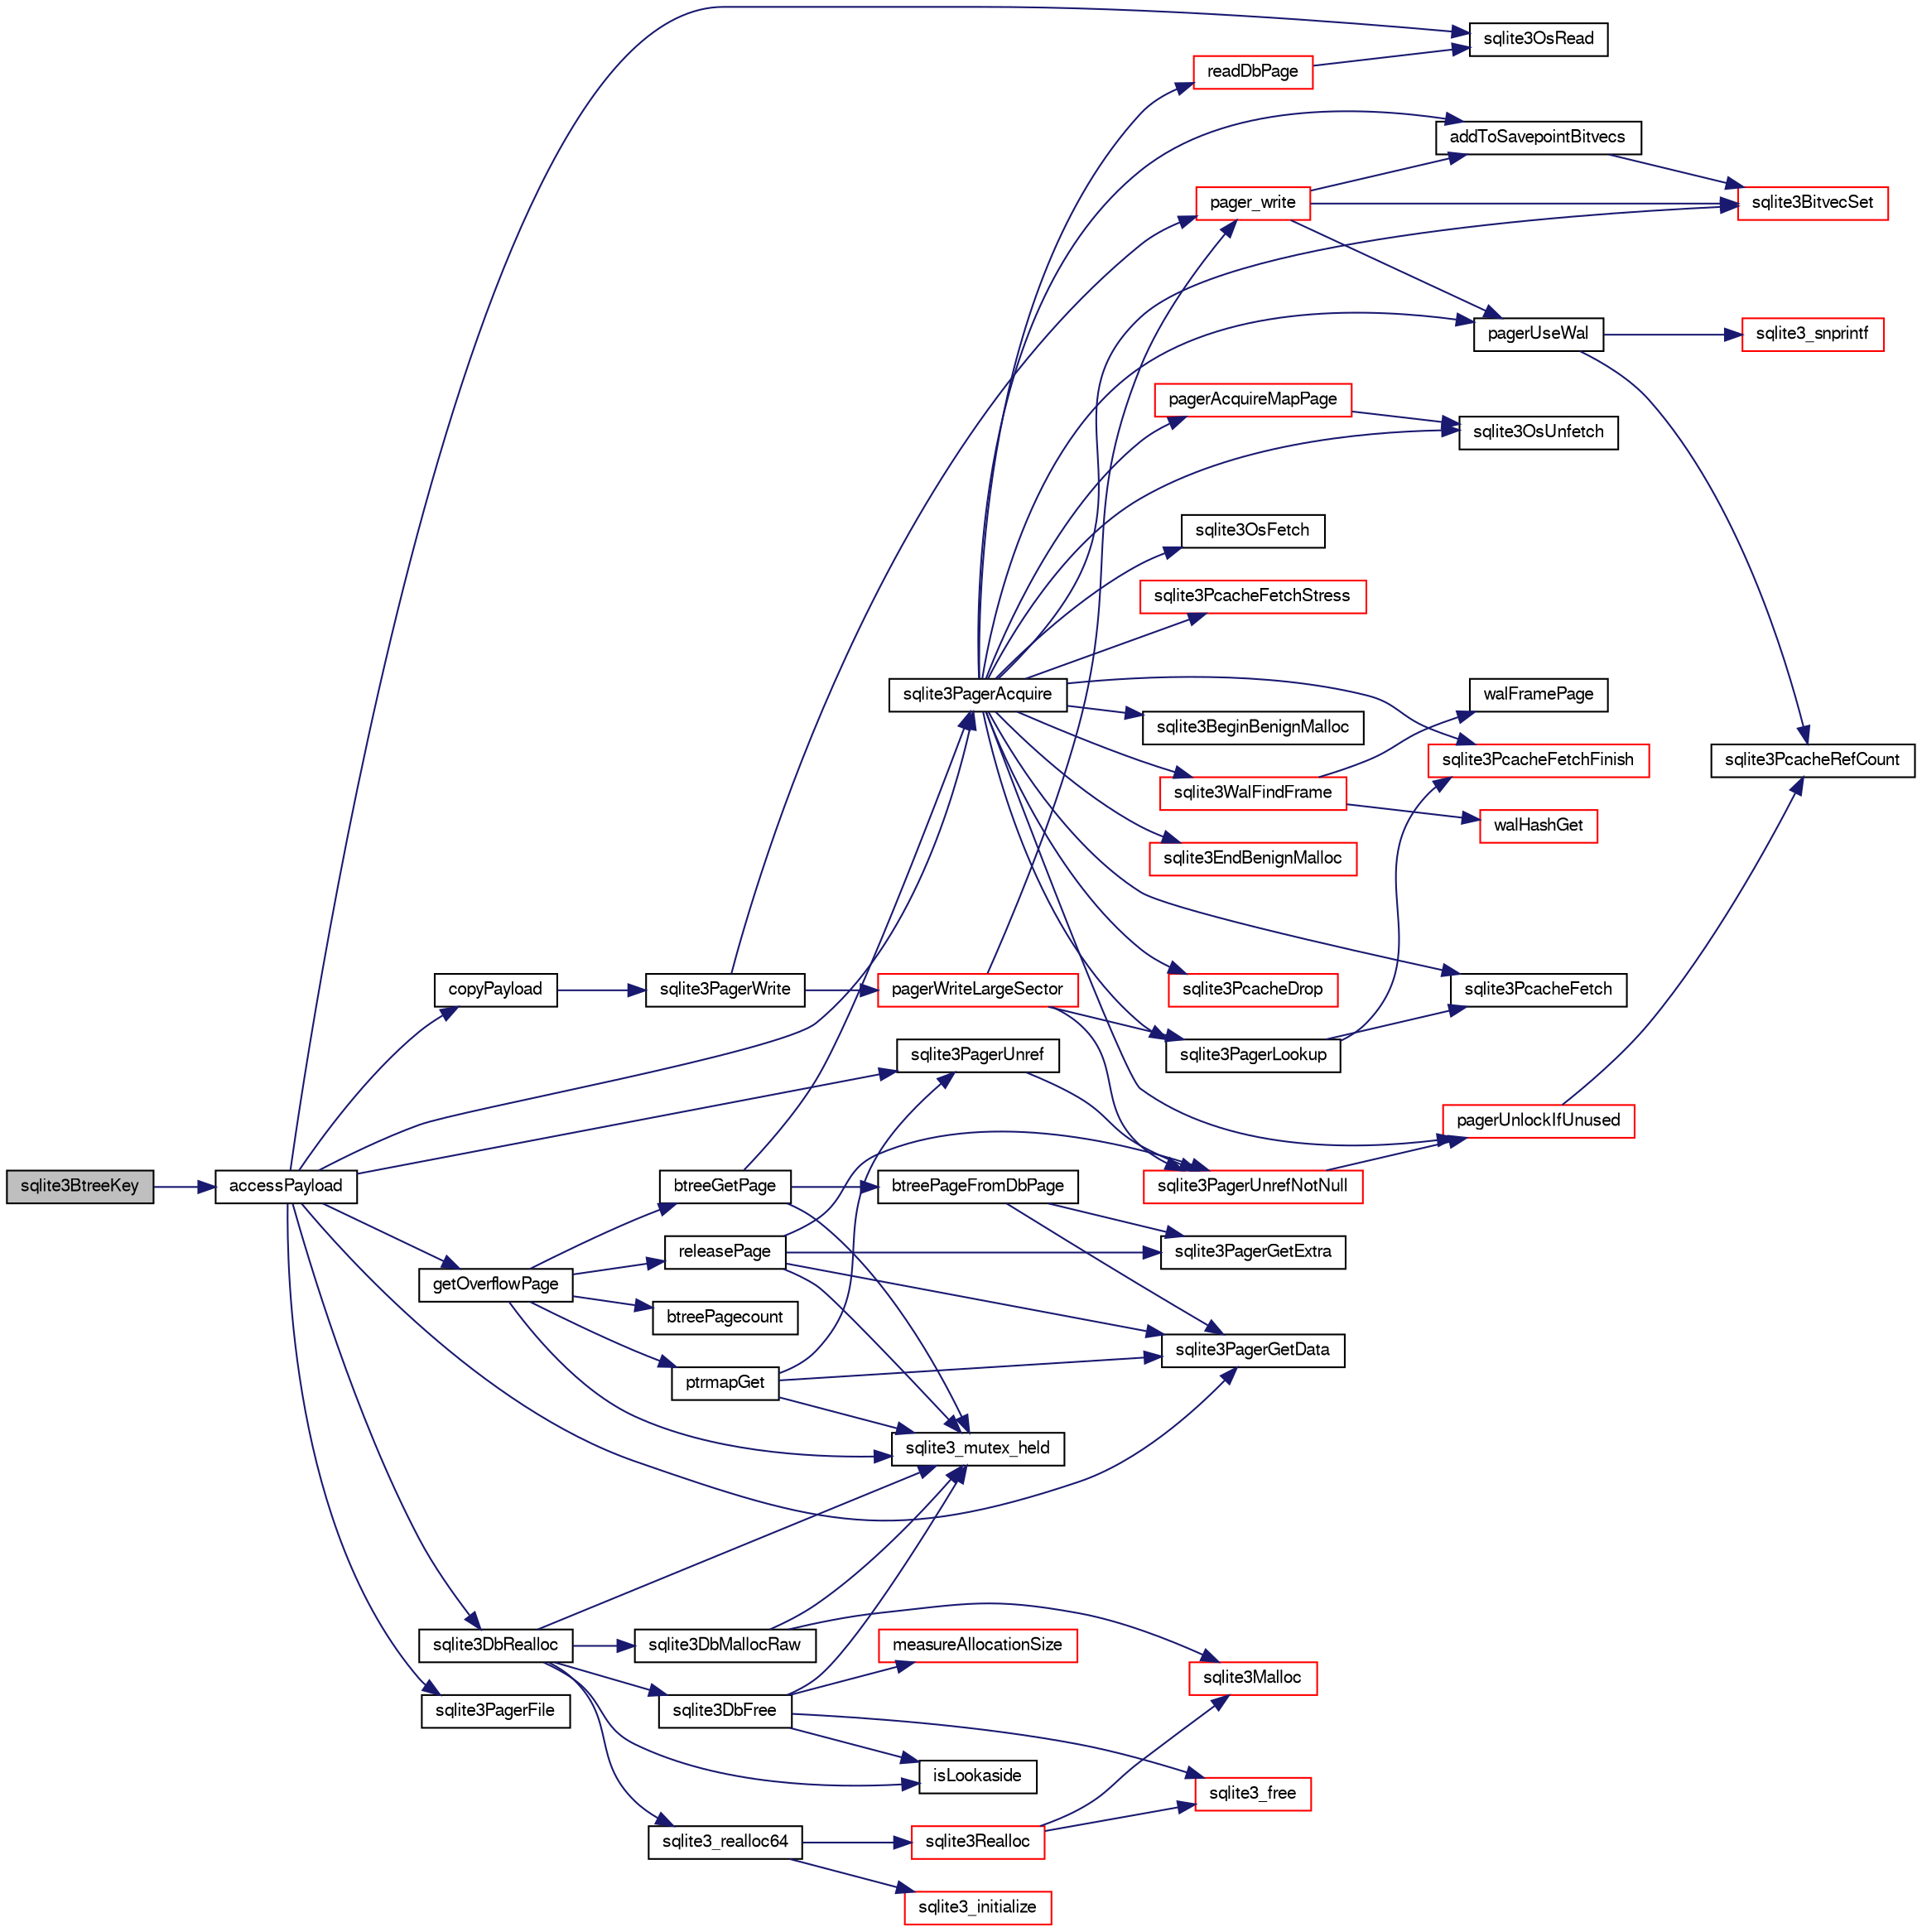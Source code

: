 digraph "sqlite3BtreeKey"
{
  edge [fontname="FreeSans",fontsize="10",labelfontname="FreeSans",labelfontsize="10"];
  node [fontname="FreeSans",fontsize="10",shape=record];
  rankdir="LR";
  Node455482 [label="sqlite3BtreeKey",height=0.2,width=0.4,color="black", fillcolor="grey75", style="filled", fontcolor="black"];
  Node455482 -> Node455483 [color="midnightblue",fontsize="10",style="solid",fontname="FreeSans"];
  Node455483 [label="accessPayload",height=0.2,width=0.4,color="black", fillcolor="white", style="filled",URL="$sqlite3_8c.html#acf70e6d3cb6afd54d677b3dffb6959d2"];
  Node455483 -> Node455484 [color="midnightblue",fontsize="10",style="solid",fontname="FreeSans"];
  Node455484 [label="copyPayload",height=0.2,width=0.4,color="black", fillcolor="white", style="filled",URL="$sqlite3_8c.html#aedb2ad4326779a68bc8e012570bda430"];
  Node455484 -> Node455485 [color="midnightblue",fontsize="10",style="solid",fontname="FreeSans"];
  Node455485 [label="sqlite3PagerWrite",height=0.2,width=0.4,color="black", fillcolor="white", style="filled",URL="$sqlite3_8c.html#ad4b8aee028ee99575b0748b299e04ed0"];
  Node455485 -> Node455486 [color="midnightblue",fontsize="10",style="solid",fontname="FreeSans"];
  Node455486 [label="pagerWriteLargeSector",height=0.2,width=0.4,color="red", fillcolor="white", style="filled",URL="$sqlite3_8c.html#a06334f0cc1c2dc95ffe29c2359928b92"];
  Node455486 -> Node455488 [color="midnightblue",fontsize="10",style="solid",fontname="FreeSans"];
  Node455488 [label="pager_write",height=0.2,width=0.4,color="red", fillcolor="white", style="filled",URL="$sqlite3_8c.html#aa5dbf1a9dcccf0aa140b04b81325517f"];
  Node455488 -> Node455490 [color="midnightblue",fontsize="10",style="solid",fontname="FreeSans"];
  Node455490 [label="pagerUseWal",height=0.2,width=0.4,color="black", fillcolor="white", style="filled",URL="$sqlite3_8c.html#a31def80bfe1de9284d635ba190a5eb68"];
  Node455490 -> Node455491 [color="midnightblue",fontsize="10",style="solid",fontname="FreeSans"];
  Node455491 [label="sqlite3PcacheRefCount",height=0.2,width=0.4,color="black", fillcolor="white", style="filled",URL="$sqlite3_8c.html#adee2536d23ec9628e0883ccab03b3429"];
  Node455490 -> Node455492 [color="midnightblue",fontsize="10",style="solid",fontname="FreeSans"];
  Node455492 [label="sqlite3_snprintf",height=0.2,width=0.4,color="red", fillcolor="white", style="filled",URL="$sqlite3_8c.html#aa2695a752e971577f5784122f2013c40"];
  Node455488 -> Node455791 [color="midnightblue",fontsize="10",style="solid",fontname="FreeSans"];
  Node455791 [label="sqlite3BitvecSet",height=0.2,width=0.4,color="red", fillcolor="white", style="filled",URL="$sqlite3_8c.html#a1f3c6d64d5d889e451d6725b1eb458be"];
  Node455488 -> Node455792 [color="midnightblue",fontsize="10",style="solid",fontname="FreeSans"];
  Node455792 [label="addToSavepointBitvecs",height=0.2,width=0.4,color="black", fillcolor="white", style="filled",URL="$sqlite3_8c.html#aa2e9bb02bb6975d83ec875f0792792f0"];
  Node455792 -> Node455791 [color="midnightblue",fontsize="10",style="solid",fontname="FreeSans"];
  Node455486 -> Node455796 [color="midnightblue",fontsize="10",style="solid",fontname="FreeSans"];
  Node455796 [label="sqlite3PagerUnrefNotNull",height=0.2,width=0.4,color="red", fillcolor="white", style="filled",URL="$sqlite3_8c.html#a4b314f96f09f5c68c94672e420e31ab9"];
  Node455796 -> Node455801 [color="midnightblue",fontsize="10",style="solid",fontname="FreeSans"];
  Node455801 [label="pagerUnlockIfUnused",height=0.2,width=0.4,color="red", fillcolor="white", style="filled",URL="$sqlite3_8c.html#abf547f4276efb6f10262f7fde1e4d065"];
  Node455801 -> Node455491 [color="midnightblue",fontsize="10",style="solid",fontname="FreeSans"];
  Node455486 -> Node455821 [color="midnightblue",fontsize="10",style="solid",fontname="FreeSans"];
  Node455821 [label="sqlite3PagerLookup",height=0.2,width=0.4,color="black", fillcolor="white", style="filled",URL="$sqlite3_8c.html#a1252ec03814f64eed236cfb21094cafd"];
  Node455821 -> Node455822 [color="midnightblue",fontsize="10",style="solid",fontname="FreeSans"];
  Node455822 [label="sqlite3PcacheFetch",height=0.2,width=0.4,color="black", fillcolor="white", style="filled",URL="$sqlite3_8c.html#a51a10151c5ec2c1c9e6fd615e95a3450"];
  Node455821 -> Node455823 [color="midnightblue",fontsize="10",style="solid",fontname="FreeSans"];
  Node455823 [label="sqlite3PcacheFetchFinish",height=0.2,width=0.4,color="red", fillcolor="white", style="filled",URL="$sqlite3_8c.html#a21f330cb082d63a111f64257e823a4b1"];
  Node455485 -> Node455488 [color="midnightblue",fontsize="10",style="solid",fontname="FreeSans"];
  Node455483 -> Node455512 [color="midnightblue",fontsize="10",style="solid",fontname="FreeSans"];
  Node455512 [label="sqlite3DbRealloc",height=0.2,width=0.4,color="black", fillcolor="white", style="filled",URL="$sqlite3_8c.html#ae028f4902a9d29bcaf310ff289ee87dc"];
  Node455512 -> Node455502 [color="midnightblue",fontsize="10",style="solid",fontname="FreeSans"];
  Node455502 [label="sqlite3_mutex_held",height=0.2,width=0.4,color="black", fillcolor="white", style="filled",URL="$sqlite3_8c.html#acf77da68932b6bc163c5e68547ecc3e7"];
  Node455512 -> Node455513 [color="midnightblue",fontsize="10",style="solid",fontname="FreeSans"];
  Node455513 [label="sqlite3DbMallocRaw",height=0.2,width=0.4,color="black", fillcolor="white", style="filled",URL="$sqlite3_8c.html#abbe8be0cf7175e11ddc3e2218fad924e"];
  Node455513 -> Node455502 [color="midnightblue",fontsize="10",style="solid",fontname="FreeSans"];
  Node455513 -> Node455514 [color="midnightblue",fontsize="10",style="solid",fontname="FreeSans"];
  Node455514 [label="sqlite3Malloc",height=0.2,width=0.4,color="red", fillcolor="white", style="filled",URL="$sqlite3_8c.html#a361a2eaa846b1885f123abe46f5d8b2b"];
  Node455512 -> Node455506 [color="midnightblue",fontsize="10",style="solid",fontname="FreeSans"];
  Node455506 [label="isLookaside",height=0.2,width=0.4,color="black", fillcolor="white", style="filled",URL="$sqlite3_8c.html#a770fa05ff9717b75e16f4d968a77b897"];
  Node455512 -> Node455501 [color="midnightblue",fontsize="10",style="solid",fontname="FreeSans"];
  Node455501 [label="sqlite3DbFree",height=0.2,width=0.4,color="black", fillcolor="white", style="filled",URL="$sqlite3_8c.html#ac70ab821a6607b4a1b909582dc37a069"];
  Node455501 -> Node455502 [color="midnightblue",fontsize="10",style="solid",fontname="FreeSans"];
  Node455501 -> Node455503 [color="midnightblue",fontsize="10",style="solid",fontname="FreeSans"];
  Node455503 [label="measureAllocationSize",height=0.2,width=0.4,color="red", fillcolor="white", style="filled",URL="$sqlite3_8c.html#a45731e644a22fdb756e2b6337224217a"];
  Node455501 -> Node455506 [color="midnightblue",fontsize="10",style="solid",fontname="FreeSans"];
  Node455501 -> Node455507 [color="midnightblue",fontsize="10",style="solid",fontname="FreeSans"];
  Node455507 [label="sqlite3_free",height=0.2,width=0.4,color="red", fillcolor="white", style="filled",URL="$sqlite3_8c.html#a6552349e36a8a691af5487999ab09519"];
  Node455512 -> Node455519 [color="midnightblue",fontsize="10",style="solid",fontname="FreeSans"];
  Node455519 [label="sqlite3_realloc64",height=0.2,width=0.4,color="black", fillcolor="white", style="filled",URL="$sqlite3_8c.html#a3765a714077ee547e811034236dc9ecd"];
  Node455519 -> Node455520 [color="midnightblue",fontsize="10",style="solid",fontname="FreeSans"];
  Node455520 [label="sqlite3_initialize",height=0.2,width=0.4,color="red", fillcolor="white", style="filled",URL="$sqlite3_8c.html#ab0c0ee2d5d4cf8b28e9572296a8861df"];
  Node455519 -> Node455694 [color="midnightblue",fontsize="10",style="solid",fontname="FreeSans"];
  Node455694 [label="sqlite3Realloc",height=0.2,width=0.4,color="red", fillcolor="white", style="filled",URL="$sqlite3_8c.html#ad53aefdfc088f622e23ffe838201fe22"];
  Node455694 -> Node455514 [color="midnightblue",fontsize="10",style="solid",fontname="FreeSans"];
  Node455694 -> Node455507 [color="midnightblue",fontsize="10",style="solid",fontname="FreeSans"];
  Node455483 -> Node455901 [color="midnightblue",fontsize="10",style="solid",fontname="FreeSans"];
  Node455901 [label="getOverflowPage",height=0.2,width=0.4,color="black", fillcolor="white", style="filled",URL="$sqlite3_8c.html#af907f898e049d621e2c9dc1ed1d63cf4"];
  Node455901 -> Node455502 [color="midnightblue",fontsize="10",style="solid",fontname="FreeSans"];
  Node455901 -> Node455867 [color="midnightblue",fontsize="10",style="solid",fontname="FreeSans"];
  Node455867 [label="btreePagecount",height=0.2,width=0.4,color="black", fillcolor="white", style="filled",URL="$sqlite3_8c.html#a9cc4ac11752c088db89d551ec1495a15"];
  Node455901 -> Node455902 [color="midnightblue",fontsize="10",style="solid",fontname="FreeSans"];
  Node455902 [label="ptrmapGet",height=0.2,width=0.4,color="black", fillcolor="white", style="filled",URL="$sqlite3_8c.html#ae91bfd9c1bec807a52a384d2ed01934b"];
  Node455902 -> Node455502 [color="midnightblue",fontsize="10",style="solid",fontname="FreeSans"];
  Node455902 -> Node455863 [color="midnightblue",fontsize="10",style="solid",fontname="FreeSans"];
  Node455863 [label="sqlite3PagerGetData",height=0.2,width=0.4,color="black", fillcolor="white", style="filled",URL="$sqlite3_8c.html#a9dd340e56fb4b7fad4df339595b8d8a2"];
  Node455902 -> Node455868 [color="midnightblue",fontsize="10",style="solid",fontname="FreeSans"];
  Node455868 [label="sqlite3PagerUnref",height=0.2,width=0.4,color="black", fillcolor="white", style="filled",URL="$sqlite3_8c.html#aa9d040b7f24a8a5d99bf96863b52cd15"];
  Node455868 -> Node455796 [color="midnightblue",fontsize="10",style="solid",fontname="FreeSans"];
  Node455901 -> Node455903 [color="midnightblue",fontsize="10",style="solid",fontname="FreeSans"];
  Node455903 [label="btreeGetPage",height=0.2,width=0.4,color="black", fillcolor="white", style="filled",URL="$sqlite3_8c.html#ac59679e30ceb0190614fbd19a7feb6de"];
  Node455903 -> Node455502 [color="midnightblue",fontsize="10",style="solid",fontname="FreeSans"];
  Node455903 -> Node455869 [color="midnightblue",fontsize="10",style="solid",fontname="FreeSans"];
  Node455869 [label="sqlite3PagerAcquire",height=0.2,width=0.4,color="black", fillcolor="white", style="filled",URL="$sqlite3_8c.html#a22a53daafd2bd778cda390312651f994"];
  Node455869 -> Node455490 [color="midnightblue",fontsize="10",style="solid",fontname="FreeSans"];
  Node455869 -> Node455827 [color="midnightblue",fontsize="10",style="solid",fontname="FreeSans"];
  Node455827 [label="sqlite3WalFindFrame",height=0.2,width=0.4,color="red", fillcolor="white", style="filled",URL="$sqlite3_8c.html#a70d73def3adcc264f500a63178742708"];
  Node455827 -> Node455812 [color="midnightblue",fontsize="10",style="solid",fontname="FreeSans"];
  Node455812 [label="walFramePage",height=0.2,width=0.4,color="black", fillcolor="white", style="filled",URL="$sqlite3_8c.html#a067e7452317d6a1c19674376ae969f1f"];
  Node455827 -> Node455814 [color="midnightblue",fontsize="10",style="solid",fontname="FreeSans"];
  Node455814 [label="walHashGet",height=0.2,width=0.4,color="red", fillcolor="white", style="filled",URL="$sqlite3_8c.html#ae19bbc16575c591b6e0aee0aed2cfaf3"];
  Node455869 -> Node455817 [color="midnightblue",fontsize="10",style="solid",fontname="FreeSans"];
  Node455817 [label="sqlite3OsFetch",height=0.2,width=0.4,color="black", fillcolor="white", style="filled",URL="$sqlite3_8c.html#ab5b9137b375d5d8a8c216a644056cba7"];
  Node455869 -> Node455821 [color="midnightblue",fontsize="10",style="solid",fontname="FreeSans"];
  Node455869 -> Node455870 [color="midnightblue",fontsize="10",style="solid",fontname="FreeSans"];
  Node455870 [label="pagerAcquireMapPage",height=0.2,width=0.4,color="red", fillcolor="white", style="filled",URL="$sqlite3_8c.html#affc12640bbd7572ae41f1943f3b8bb3b"];
  Node455870 -> Node455798 [color="midnightblue",fontsize="10",style="solid",fontname="FreeSans"];
  Node455798 [label="sqlite3OsUnfetch",height=0.2,width=0.4,color="black", fillcolor="white", style="filled",URL="$sqlite3_8c.html#abc0da72cb8b8989cf8708b572fe5fef4"];
  Node455869 -> Node455798 [color="midnightblue",fontsize="10",style="solid",fontname="FreeSans"];
  Node455869 -> Node455822 [color="midnightblue",fontsize="10",style="solid",fontname="FreeSans"];
  Node455869 -> Node455871 [color="midnightblue",fontsize="10",style="solid",fontname="FreeSans"];
  Node455871 [label="sqlite3PcacheFetchStress",height=0.2,width=0.4,color="red", fillcolor="white", style="filled",URL="$sqlite3_8c.html#a83644ab4d77e1649ae5336b659edb351"];
  Node455869 -> Node455823 [color="midnightblue",fontsize="10",style="solid",fontname="FreeSans"];
  Node455869 -> Node455567 [color="midnightblue",fontsize="10",style="solid",fontname="FreeSans"];
  Node455567 [label="sqlite3BeginBenignMalloc",height=0.2,width=0.4,color="black", fillcolor="white", style="filled",URL="$sqlite3_8c.html#a3344c0e2b1b6df701a1cb326602fac14"];
  Node455869 -> Node455791 [color="midnightblue",fontsize="10",style="solid",fontname="FreeSans"];
  Node455869 -> Node455792 [color="midnightblue",fontsize="10",style="solid",fontname="FreeSans"];
  Node455869 -> Node455568 [color="midnightblue",fontsize="10",style="solid",fontname="FreeSans"];
  Node455568 [label="sqlite3EndBenignMalloc",height=0.2,width=0.4,color="red", fillcolor="white", style="filled",URL="$sqlite3_8c.html#a4582127cc64d483dc66c7acf9d8d8fbb"];
  Node455869 -> Node455828 [color="midnightblue",fontsize="10",style="solid",fontname="FreeSans"];
  Node455828 [label="readDbPage",height=0.2,width=0.4,color="red", fillcolor="white", style="filled",URL="$sqlite3_8c.html#a1c4cca64dd97dda37d9be9cac94941a0"];
  Node455828 -> Node455830 [color="midnightblue",fontsize="10",style="solid",fontname="FreeSans"];
  Node455830 [label="sqlite3OsRead",height=0.2,width=0.4,color="black", fillcolor="white", style="filled",URL="$sqlite3_8c.html#a98ef6b5ed82299d2efc0b5f9e41c877d"];
  Node455869 -> Node455826 [color="midnightblue",fontsize="10",style="solid",fontname="FreeSans"];
  Node455826 [label="sqlite3PcacheDrop",height=0.2,width=0.4,color="red", fillcolor="white", style="filled",URL="$sqlite3_8c.html#a78667811e7a2a7e75117cd6ec9cf6486"];
  Node455869 -> Node455801 [color="midnightblue",fontsize="10",style="solid",fontname="FreeSans"];
  Node455903 -> Node455904 [color="midnightblue",fontsize="10",style="solid",fontname="FreeSans"];
  Node455904 [label="btreePageFromDbPage",height=0.2,width=0.4,color="black", fillcolor="white", style="filled",URL="$sqlite3_8c.html#a148c0bf09d4ef14a49e0e7a2c0506c80"];
  Node455904 -> Node455864 [color="midnightblue",fontsize="10",style="solid",fontname="FreeSans"];
  Node455864 [label="sqlite3PagerGetExtra",height=0.2,width=0.4,color="black", fillcolor="white", style="filled",URL="$sqlite3_8c.html#a48e879a6d20f06f27390973ab8d59bd7"];
  Node455904 -> Node455863 [color="midnightblue",fontsize="10",style="solid",fontname="FreeSans"];
  Node455901 -> Node455905 [color="midnightblue",fontsize="10",style="solid",fontname="FreeSans"];
  Node455905 [label="releasePage",height=0.2,width=0.4,color="black", fillcolor="white", style="filled",URL="$sqlite3_8c.html#a92c6fb14f9bcf117440c35116c26d6c4"];
  Node455905 -> Node455864 [color="midnightblue",fontsize="10",style="solid",fontname="FreeSans"];
  Node455905 -> Node455863 [color="midnightblue",fontsize="10",style="solid",fontname="FreeSans"];
  Node455905 -> Node455502 [color="midnightblue",fontsize="10",style="solid",fontname="FreeSans"];
  Node455905 -> Node455796 [color="midnightblue",fontsize="10",style="solid",fontname="FreeSans"];
  Node455483 -> Node455906 [color="midnightblue",fontsize="10",style="solid",fontname="FreeSans"];
  Node455906 [label="sqlite3PagerFile",height=0.2,width=0.4,color="black", fillcolor="white", style="filled",URL="$sqlite3_8c.html#a4994718ae281ffc714aa975c5b9b359d"];
  Node455483 -> Node455830 [color="midnightblue",fontsize="10",style="solid",fontname="FreeSans"];
  Node455483 -> Node455869 [color="midnightblue",fontsize="10",style="solid",fontname="FreeSans"];
  Node455483 -> Node455863 [color="midnightblue",fontsize="10",style="solid",fontname="FreeSans"];
  Node455483 -> Node455868 [color="midnightblue",fontsize="10",style="solid",fontname="FreeSans"];
}
